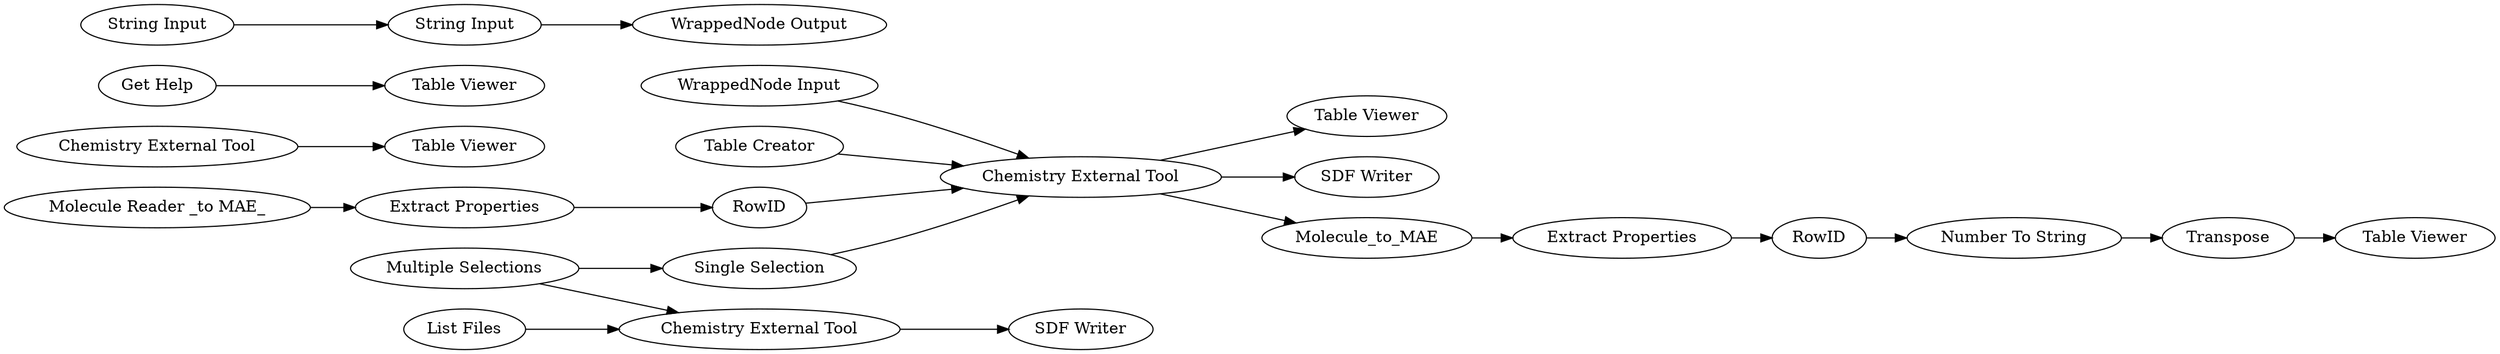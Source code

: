 digraph {
	24 -> 15
	44 -> 46
	13 -> 14
	39 -> 40
	1 -> 16
	38 -> 37
	46 -> 48
	43 -> 45
	14 -> 15
	8 -> 12
	9 -> 8
	45 -> 47
	15 -> 17
	14997 -> 21
	13 -> 8
	15 -> 11
	19 -> 14997
	47 -> 15
	48 -> 38
	15 -> 41
	20 -> 15
	41 -> 44
	9 [label="List Files"]
	21 [label="WrappedNode Output"]
	8 [label="Chemistry External Tool"]
	17 [label="Table Viewer"]
	19 [label="String Input"]
	24 [label="Table Creator"]
	41 [label=Molecule_to_MAE]
	15 [label="Chemistry External Tool"]
	12 [label="SDF Writer"]
	16 [label="Table Viewer"]
	48 [label="Number To String"]
	1 [label="Get Help"]
	11 [label="SDF Writer"]
	47 [label=RowID]
	37 [label="Table Viewer"]
	14 [label="Single Selection"]
	38 [label=Transpose]
	14997 [label="String Input"]
	13 [label="Multiple Selections"]
	20 [label="WrappedNode Input"]
	44 [label="Extract Properties"]
	43 [label="Molecule Reader _to MAE_"]
	46 [label=RowID]
	40 [label="Table Viewer"]
	39 [label="Chemistry External Tool"]
	45 [label="Extract Properties"]
	rankdir=LR
}
